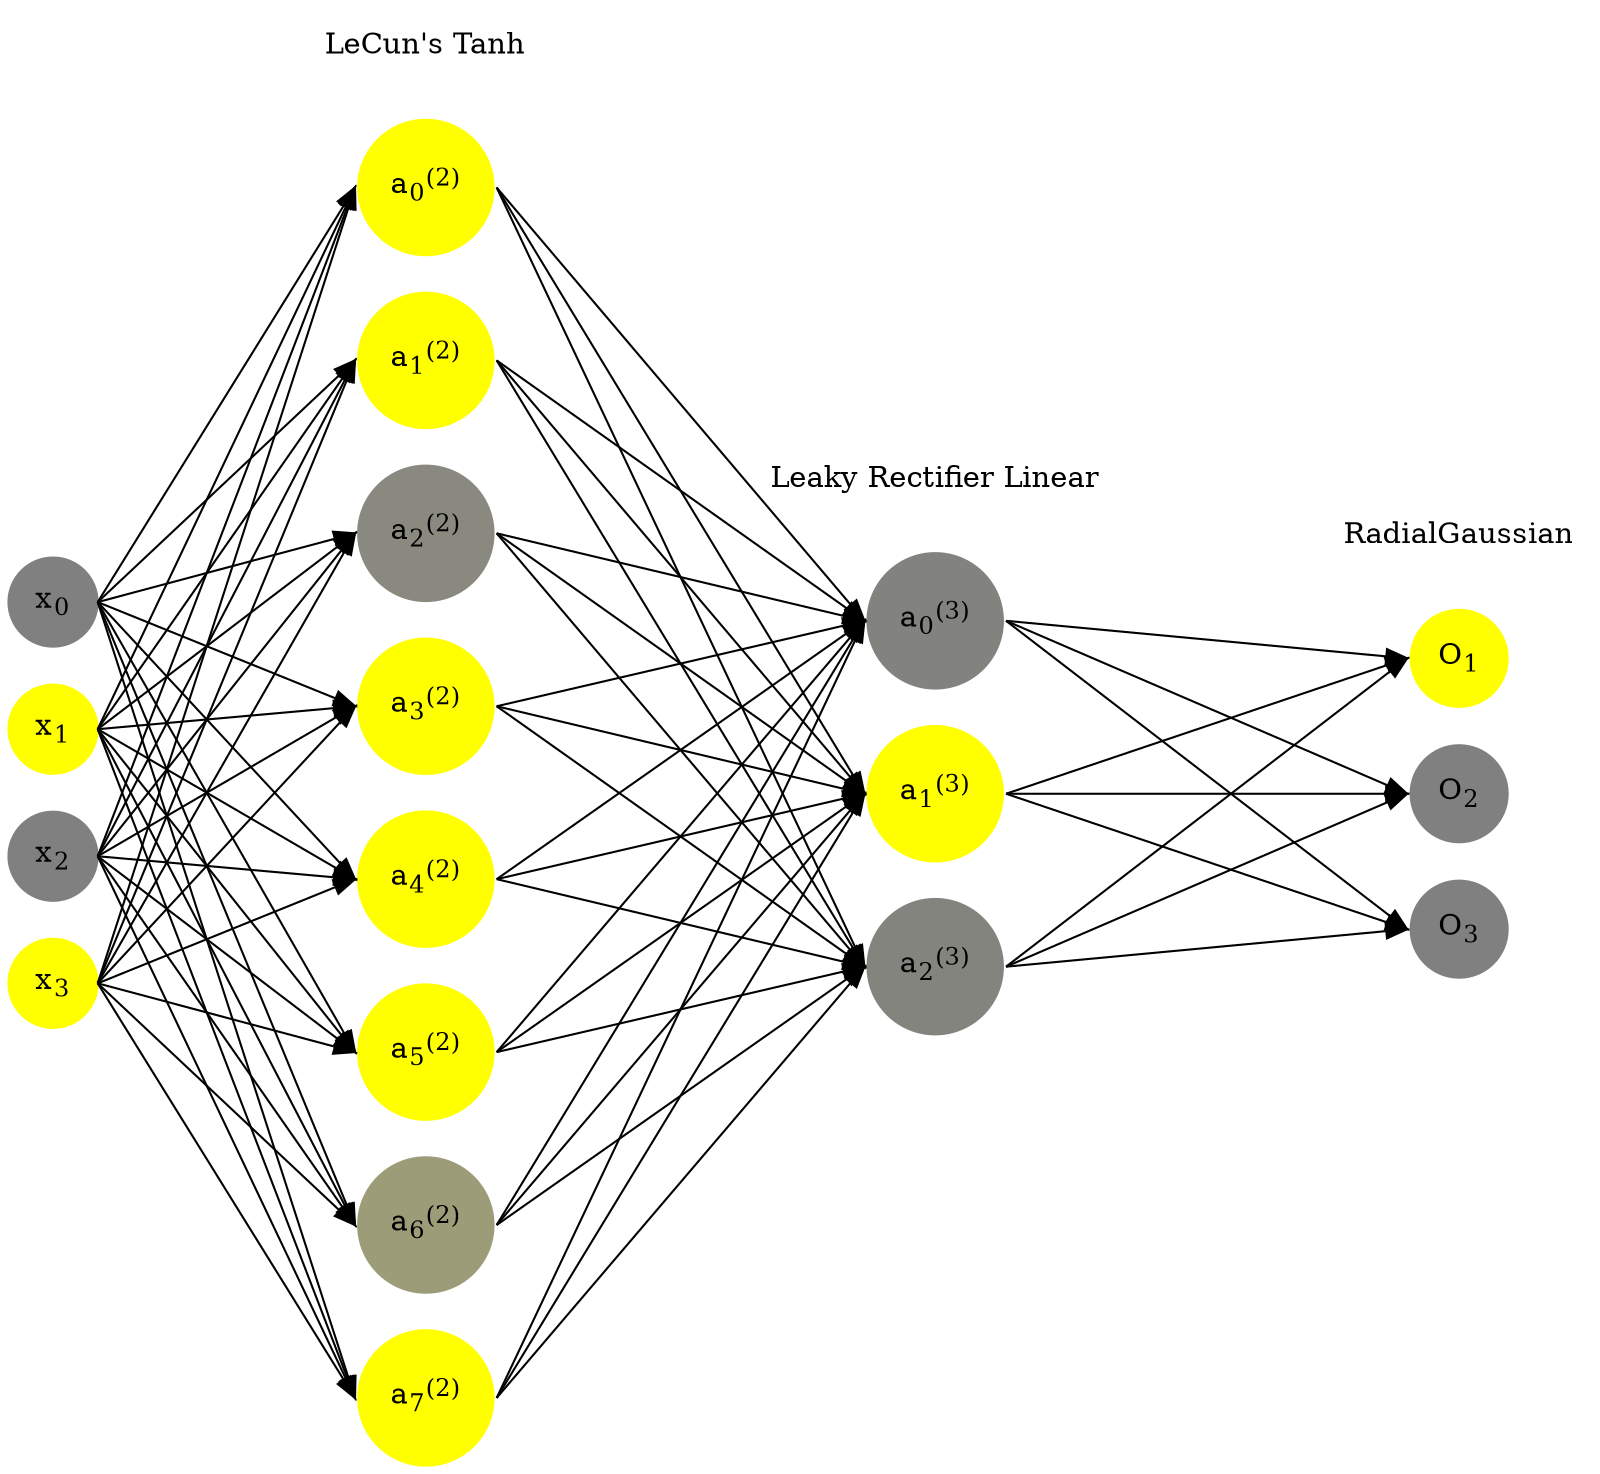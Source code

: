 digraph G {
	rankdir = LR;
	splines=false;
	edge[style=invis];
	ranksep= 1.4;
	{
	node [shape=circle, color="0.1667, 0.0, 0.5", style=filled, fillcolor="0.1667, 0.0, 0.5"];
	x0 [label=<x<sub>0</sub>>];
	}
	{
	node [shape=circle, color="0.1667, 1.0, 1.0", style=filled, fillcolor="0.1667, 1.0, 1.0"];
	x1 [label=<x<sub>1</sub>>];
	}
	{
	node [shape=circle, color="0.1667, 0.0, 0.5", style=filled, fillcolor="0.1667, 0.0, 0.5"];
	x2 [label=<x<sub>2</sub>>];
	}
	{
	node [shape=circle, color="0.1667, 1.0, 1.0", style=filled, fillcolor="0.1667, 1.0, 1.0"];
	x3 [label=<x<sub>3</sub>>];
	}
	{
	node [shape=circle, color="0.1667, 1.707206, 1.353603", style=filled, fillcolor="0.1667, 1.707206, 1.353603"];
	a02 [label=<a<sub>0</sub><sup>(2)</sup>>];
	}
	{
	node [shape=circle, color="0.1667, 1.713356, 1.356678", style=filled, fillcolor="0.1667, 1.713356, 1.356678"];
	a12 [label=<a<sub>1</sub><sup>(2)</sup>>];
	}
	{
	node [shape=circle, color="0.1667, 0.075941, 0.537971", style=filled, fillcolor="0.1667, 0.075941, 0.537971"];
	a22 [label=<a<sub>2</sub><sup>(2)</sup>>];
	}
	{
	node [shape=circle, color="0.1667, 1.163631, 1.081816", style=filled, fillcolor="0.1667, 1.163631, 1.081816"];
	a32 [label=<a<sub>3</sub><sup>(2)</sup>>];
	}
	{
	node [shape=circle, color="0.1667, 1.702795, 1.351398", style=filled, fillcolor="0.1667, 1.702795, 1.351398"];
	a42 [label=<a<sub>4</sub><sup>(2)</sup>>];
	}
	{
	node [shape=circle, color="0.1667, 1.567883, 1.283941", style=filled, fillcolor="0.1667, 1.567883, 1.283941"];
	a52 [label=<a<sub>5</sub><sup>(2)</sup>>];
	}
	{
	node [shape=circle, color="0.1667, 0.222826, 0.611413", style=filled, fillcolor="0.1667, 0.222826, 0.611413"];
	a62 [label=<a<sub>6</sub><sup>(2)</sup>>];
	}
	{
	node [shape=circle, color="0.1667, 1.708562, 1.354281", style=filled, fillcolor="0.1667, 1.708562, 1.354281"];
	a72 [label=<a<sub>7</sub><sup>(2)</sup>>];
	}
	{
	node [shape=circle, color="0.1667, 0.019704, 0.509852", style=filled, fillcolor="0.1667, 0.019704, 0.509852"];
	a03 [label=<a<sub>0</sub><sup>(3)</sup>>];
	}
	{
	node [shape=circle, color="0.1667, 6.554436, 3.777218", style=filled, fillcolor="0.1667, 6.554436, 3.777218"];
	a13 [label=<a<sub>1</sub><sup>(3)</sup>>];
	}
	{
	node [shape=circle, color="0.1667, 0.035242, 0.517621", style=filled, fillcolor="0.1667, 0.035242, 0.517621"];
	a23 [label=<a<sub>2</sub><sup>(3)</sup>>];
	}
	{
	node [shape=circle, color="0.1667, 1.0, 1.0", style=filled, fillcolor="0.1667, 1.0, 1.0"];
	O1 [label=<O<sub>1</sub>>];
	}
	{
	node [shape=circle, color="0.1667, 0.0, 0.5", style=filled, fillcolor="0.1667, 0.0, 0.5"];
	O2 [label=<O<sub>2</sub>>];
	}
	{
	node [shape=circle, color="0.1667, 0.0, 0.5", style=filled, fillcolor="0.1667, 0.0, 0.5"];
	O3 [label=<O<sub>3</sub>>];
	}
	{
	rank=same;
	x0->x1->x2->x3;
	}
	{
	rank=same;
	a02->a12->a22->a32->a42->a52->a62->a72;
	}
	{
	rank=same;
	a03->a13->a23;
	}
	{
	rank=same;
	O1->O2->O3;
	}
	l1 [shape=plaintext,label="LeCun's Tanh"];
	l1->a02;
	{rank=same; l1;a02};
	l2 [shape=plaintext,label="Leaky Rectifier Linear"];
	l2->a03;
	{rank=same; l2;a03};
	l3 [shape=plaintext,label="RadialGaussian"];
	l3->O1;
	{rank=same; l3;O1};
edge[style=solid, tailport=e, headport=w];
	{x0;x1;x2;x3} -> {a02;a12;a22;a32;a42;a52;a62;a72};
	{a02;a12;a22;a32;a42;a52;a62;a72} -> {a03;a13;a23};
	{a03;a13;a23} -> {O1,O2,O3};
}